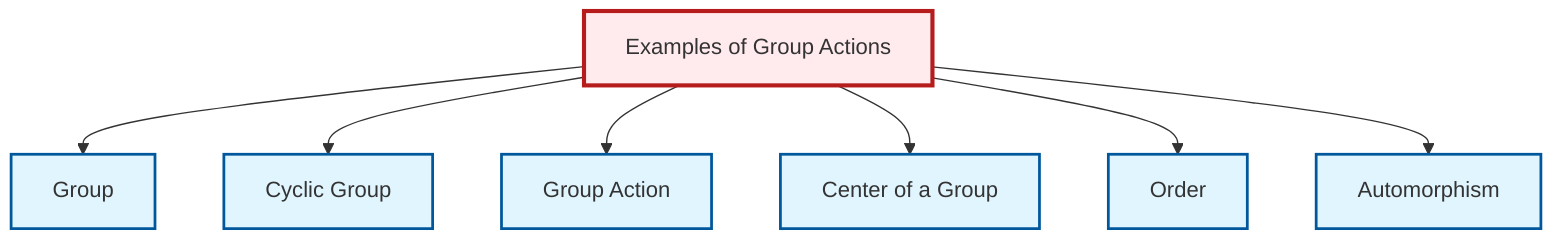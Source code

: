 graph TD
    classDef definition fill:#e1f5fe,stroke:#01579b,stroke-width:2px
    classDef theorem fill:#f3e5f5,stroke:#4a148c,stroke-width:2px
    classDef axiom fill:#fff3e0,stroke:#e65100,stroke-width:2px
    classDef example fill:#e8f5e9,stroke:#1b5e20,stroke-width:2px
    classDef current fill:#ffebee,stroke:#b71c1c,stroke-width:3px
    def-order["Order"]:::definition
    ex-group-action-examples["Examples of Group Actions"]:::example
    def-group["Group"]:::definition
    def-group-action["Group Action"]:::definition
    def-cyclic-group["Cyclic Group"]:::definition
    def-automorphism["Automorphism"]:::definition
    def-center-of-group["Center of a Group"]:::definition
    ex-group-action-examples --> def-group
    ex-group-action-examples --> def-cyclic-group
    ex-group-action-examples --> def-group-action
    ex-group-action-examples --> def-center-of-group
    ex-group-action-examples --> def-order
    ex-group-action-examples --> def-automorphism
    class ex-group-action-examples current